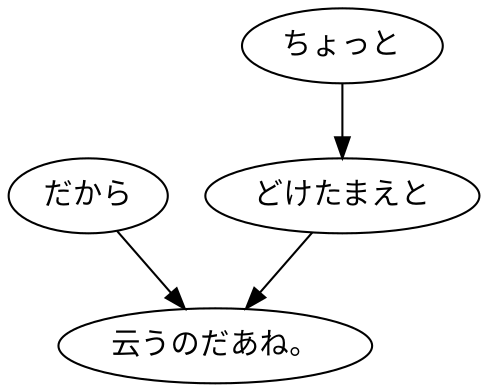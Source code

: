 digraph graph7669 {
	node0 [label="だから"];
	node1 [label="ちょっと"];
	node2 [label="どけたまえと"];
	node3 [label="云うのだあね。"];
	node0 -> node3;
	node1 -> node2;
	node2 -> node3;
}
